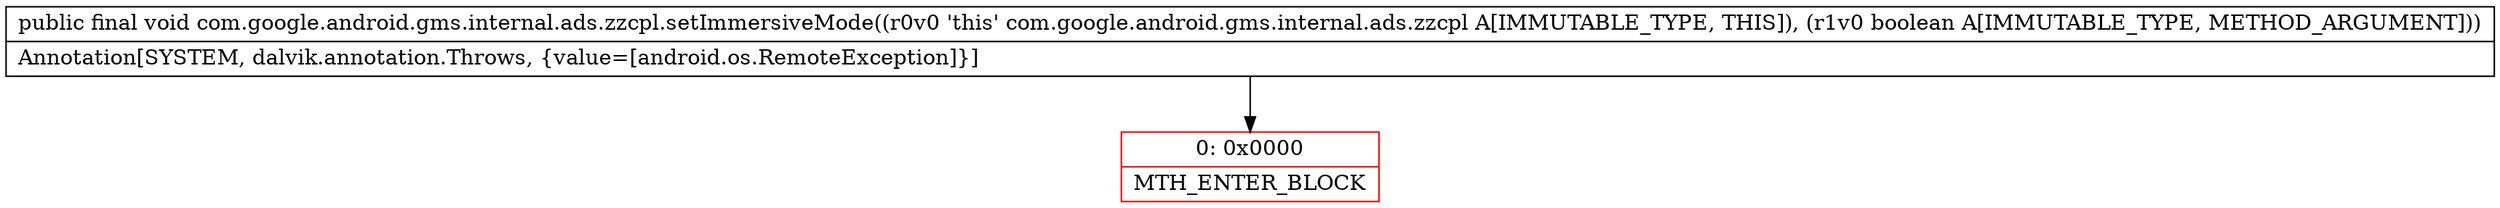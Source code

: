 digraph "CFG forcom.google.android.gms.internal.ads.zzcpl.setImmersiveMode(Z)V" {
subgraph cluster_Region_757889041 {
label = "R(0)";
node [shape=record,color=blue];
}
Node_0 [shape=record,color=red,label="{0\:\ 0x0000|MTH_ENTER_BLOCK\l}"];
MethodNode[shape=record,label="{public final void com.google.android.gms.internal.ads.zzcpl.setImmersiveMode((r0v0 'this' com.google.android.gms.internal.ads.zzcpl A[IMMUTABLE_TYPE, THIS]), (r1v0 boolean A[IMMUTABLE_TYPE, METHOD_ARGUMENT]))  | Annotation[SYSTEM, dalvik.annotation.Throws, \{value=[android.os.RemoteException]\}]\l}"];
MethodNode -> Node_0;
}

